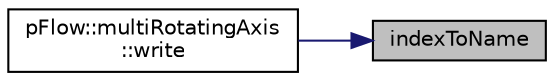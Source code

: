 digraph "indexToName"
{
 // LATEX_PDF_SIZE
  edge [fontname="Helvetica",fontsize="10",labelfontname="Helvetica",labelfontsize="10"];
  node [fontname="Helvetica",fontsize="10",shape=record];
  rankdir="RL";
  Node1 [label="indexToName",height=0.2,width=0.4,color="black", fillcolor="grey75", style="filled", fontcolor="black",tooltip="Index of motion component to component name."];
  Node1 -> Node2 [dir="back",color="midnightblue",fontsize="10",style="solid",fontname="Helvetica"];
  Node2 [label="pFlow::multiRotatingAxis\l::write",height=0.2,width=0.4,color="black", fillcolor="white", style="filled",URL="$classpFlow_1_1multiRotatingAxis.html#a8d67252b5aa9aad9090b4b605a393307",tooltip="Write to dictionary."];
}
